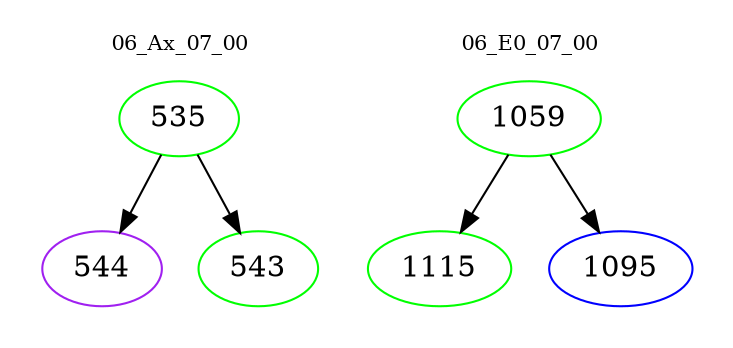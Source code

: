digraph{
subgraph cluster_0 {
color = white
label = "06_Ax_07_00";
fontsize=10;
T0_535 [label="535", color="green"]
T0_535 -> T0_544 [color="black"]
T0_544 [label="544", color="purple"]
T0_535 -> T0_543 [color="black"]
T0_543 [label="543", color="green"]
}
subgraph cluster_1 {
color = white
label = "06_E0_07_00";
fontsize=10;
T1_1059 [label="1059", color="green"]
T1_1059 -> T1_1115 [color="black"]
T1_1115 [label="1115", color="green"]
T1_1059 -> T1_1095 [color="black"]
T1_1095 [label="1095", color="blue"]
}
}
